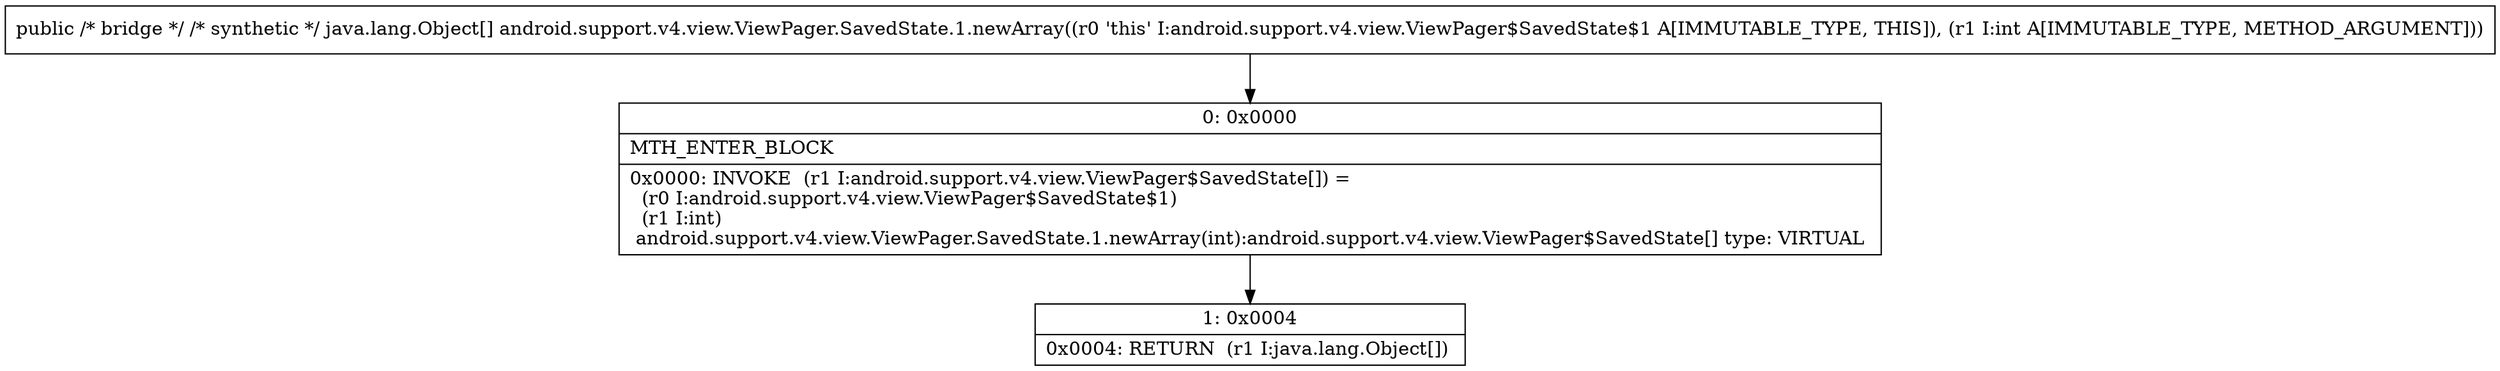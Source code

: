 digraph "CFG forandroid.support.v4.view.ViewPager.SavedState.1.newArray(I)[Ljava\/lang\/Object;" {
Node_0 [shape=record,label="{0\:\ 0x0000|MTH_ENTER_BLOCK\l|0x0000: INVOKE  (r1 I:android.support.v4.view.ViewPager$SavedState[]) = \l  (r0 I:android.support.v4.view.ViewPager$SavedState$1)\l  (r1 I:int)\l android.support.v4.view.ViewPager.SavedState.1.newArray(int):android.support.v4.view.ViewPager$SavedState[] type: VIRTUAL \l}"];
Node_1 [shape=record,label="{1\:\ 0x0004|0x0004: RETURN  (r1 I:java.lang.Object[]) \l}"];
MethodNode[shape=record,label="{public \/* bridge *\/ \/* synthetic *\/ java.lang.Object[] android.support.v4.view.ViewPager.SavedState.1.newArray((r0 'this' I:android.support.v4.view.ViewPager$SavedState$1 A[IMMUTABLE_TYPE, THIS]), (r1 I:int A[IMMUTABLE_TYPE, METHOD_ARGUMENT])) }"];
MethodNode -> Node_0;
Node_0 -> Node_1;
}

